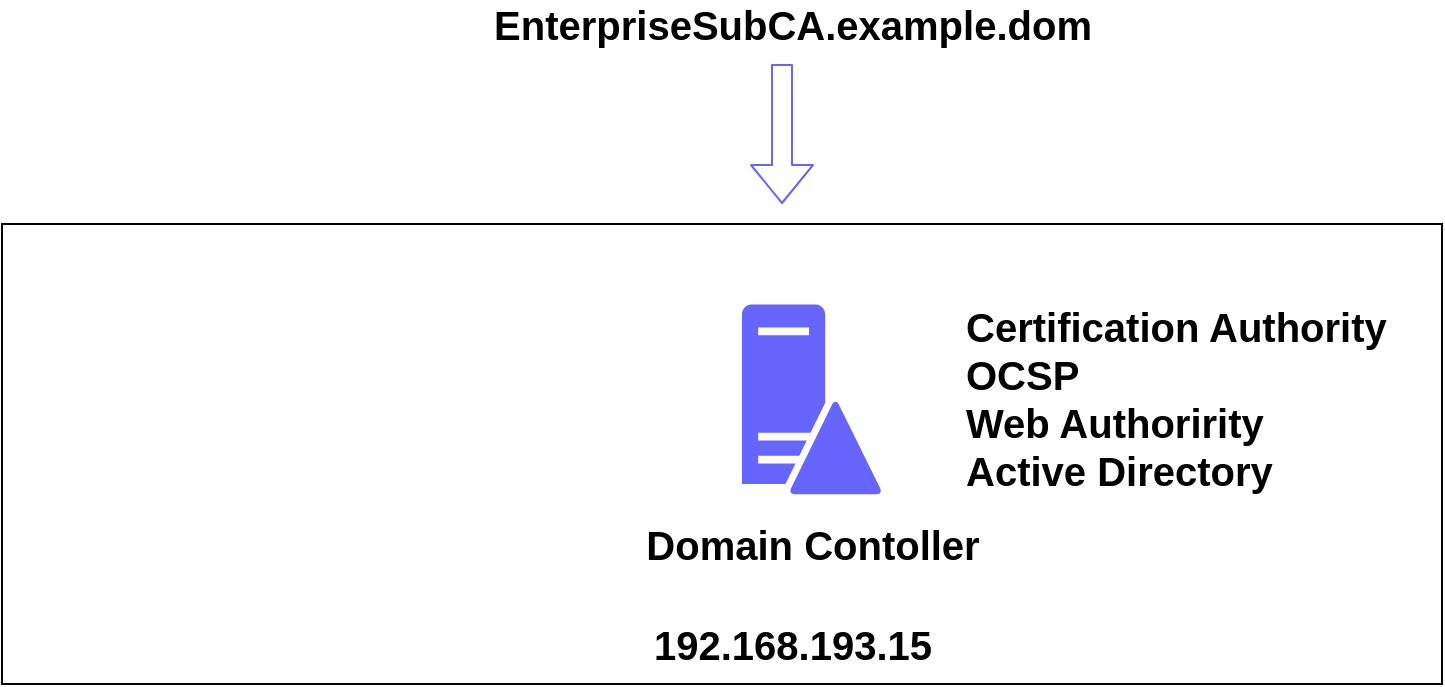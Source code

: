 <mxfile version="13.7.9" type="device"><diagram id="GaLZzLOghEWuCkgzpyPz" name="Page-1"><mxGraphModel dx="838" dy="480" grid="1" gridSize="10" guides="1" tooltips="1" connect="1" arrows="1" fold="1" page="1" pageScale="1" pageWidth="1169" pageHeight="827" math="0" shadow="0"><root><mxCell id="0"/><mxCell id="1" parent="0"/><mxCell id="1qePQyaWd_iu_s7X8q4D-1" value="" style="rounded=0;whiteSpace=wrap;html=1;fillColor=none;" parent="1" vertex="1"><mxGeometry x="80" y="160" width="720" height="230" as="geometry"/></mxCell><mxCell id="1qePQyaWd_iu_s7X8q4D-4" value="" style="pointerEvents=1;shadow=0;dashed=0;html=1;strokeColor=none;labelPosition=center;verticalLabelPosition=bottom;verticalAlign=top;outlineConnect=0;align=center;shape=mxgraph.office.servers.domain_controller;fillColor=#6666FF;" parent="1" vertex="1"><mxGeometry x="450" y="200.25" width="70" height="94.88" as="geometry"/></mxCell><mxCell id="1qePQyaWd_iu_s7X8q4D-9" value="" style="shape=flexArrow;endArrow=classic;html=1;strokeColor=#6666FF;" parent="1" edge="1"><mxGeometry width="50" height="50" relative="1" as="geometry"><mxPoint x="470" y="80" as="sourcePoint"/><mxPoint x="470" y="150" as="targetPoint"/></mxGeometry></mxCell><mxCell id="1qePQyaWd_iu_s7X8q4D-10" value="&lt;span style=&quot;font-size: 20px&quot;&gt;&lt;b&gt;EnterpriseSubCA.example.dom&lt;/b&gt;&lt;/span&gt;" style="text;html=1;resizable=0;autosize=1;align=center;verticalAlign=middle;points=[];fillColor=none;strokeColor=none;rounded=0;" parent="1" vertex="1"><mxGeometry x="320" y="50" width="310" height="20" as="geometry"/></mxCell><mxCell id="zMdW6z1iUbCdtV6F6XzT-2" value="&lt;b&gt;&lt;font style=&quot;font-size: 20px&quot;&gt;Domain Contoller&lt;/font&gt;&lt;/b&gt;" style="text;html=1;resizable=0;autosize=1;align=center;verticalAlign=middle;points=[];fillColor=none;strokeColor=none;rounded=0;" vertex="1" parent="1"><mxGeometry x="395" y="310" width="180" height="20" as="geometry"/></mxCell><mxCell id="zMdW6z1iUbCdtV6F6XzT-6" value="&lt;span style=&quot;font-size: 20px&quot;&gt;&lt;b&gt;192.168.193.15&lt;/b&gt;&lt;/span&gt;" style="text;html=1;resizable=0;autosize=1;align=center;verticalAlign=middle;points=[];fillColor=none;strokeColor=none;rounded=0;" vertex="1" parent="1"><mxGeometry x="400" y="360" width="150" height="20" as="geometry"/></mxCell><mxCell id="zMdW6z1iUbCdtV6F6XzT-9" value="&lt;span style=&quot;font-size: 20px&quot;&gt;&lt;b&gt;&lt;br&gt;Certification Authority&lt;br&gt;OCSP&lt;br&gt;Web Authoririty&lt;br&gt;Active Directory&lt;br&gt;&lt;/b&gt;&lt;/span&gt;" style="text;html=1;resizable=0;autosize=1;align=left;verticalAlign=middle;points=[];fillColor=none;strokeColor=none;rounded=0;" vertex="1" parent="1"><mxGeometry x="560" y="190" width="230" height="90" as="geometry"/></mxCell></root></mxGraphModel></diagram></mxfile>